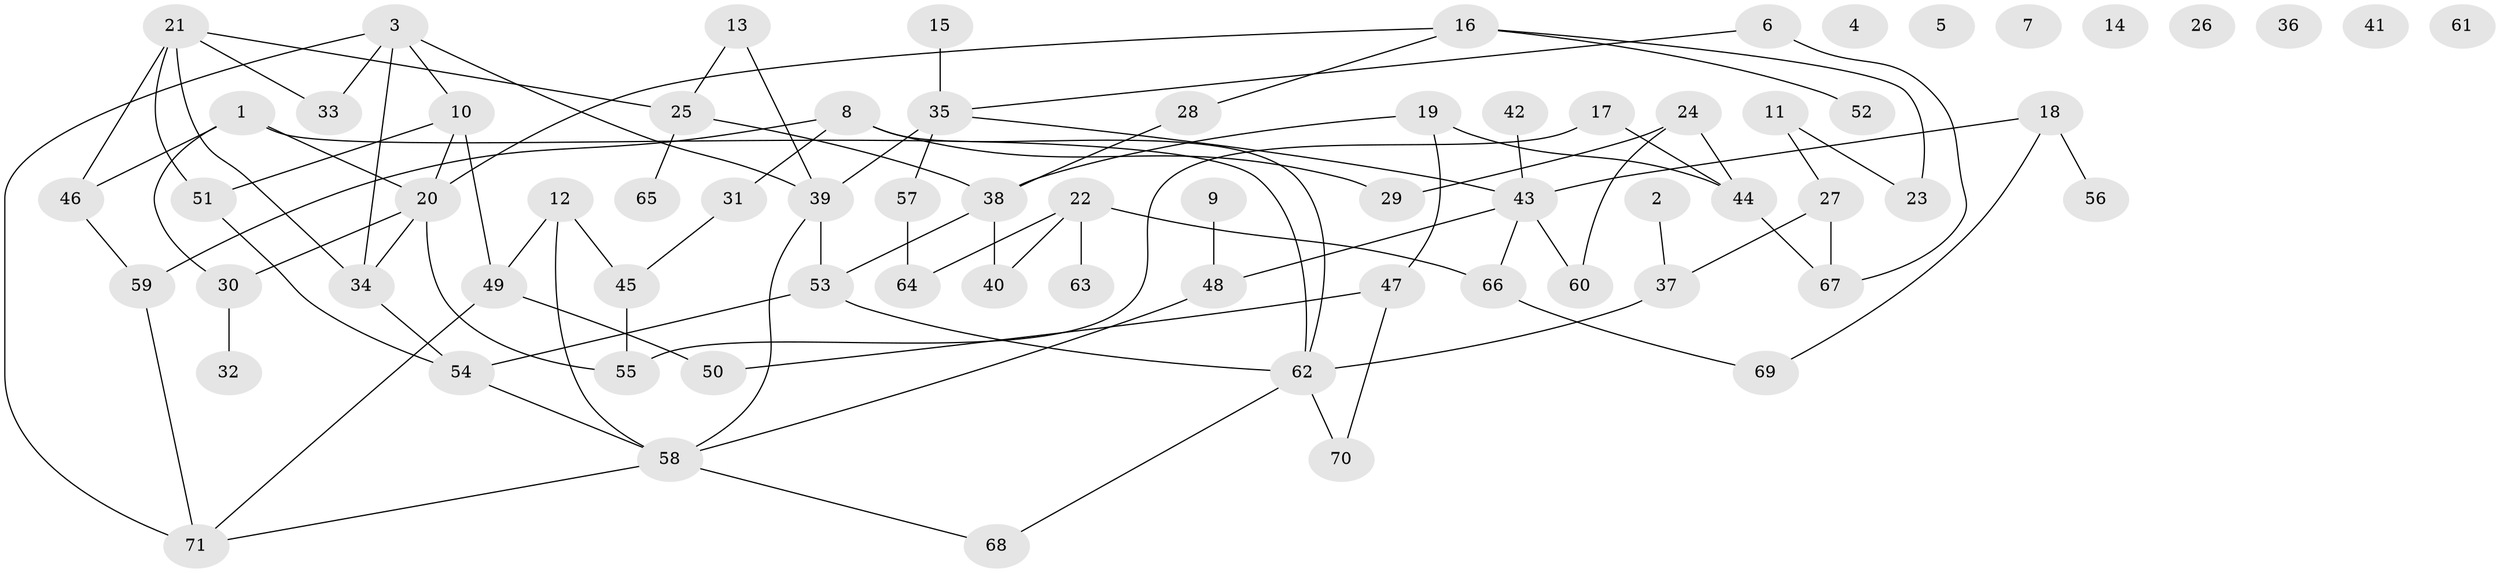 // Generated by graph-tools (version 1.1) at 2025/33/03/09/25 02:33:49]
// undirected, 71 vertices, 94 edges
graph export_dot {
graph [start="1"]
  node [color=gray90,style=filled];
  1;
  2;
  3;
  4;
  5;
  6;
  7;
  8;
  9;
  10;
  11;
  12;
  13;
  14;
  15;
  16;
  17;
  18;
  19;
  20;
  21;
  22;
  23;
  24;
  25;
  26;
  27;
  28;
  29;
  30;
  31;
  32;
  33;
  34;
  35;
  36;
  37;
  38;
  39;
  40;
  41;
  42;
  43;
  44;
  45;
  46;
  47;
  48;
  49;
  50;
  51;
  52;
  53;
  54;
  55;
  56;
  57;
  58;
  59;
  60;
  61;
  62;
  63;
  64;
  65;
  66;
  67;
  68;
  69;
  70;
  71;
  1 -- 20;
  1 -- 30;
  1 -- 46;
  1 -- 62;
  2 -- 37;
  3 -- 10;
  3 -- 33;
  3 -- 34;
  3 -- 39;
  3 -- 71;
  6 -- 35;
  6 -- 67;
  8 -- 29;
  8 -- 31;
  8 -- 59;
  8 -- 62;
  9 -- 48;
  10 -- 20;
  10 -- 49;
  10 -- 51;
  11 -- 23;
  11 -- 27;
  12 -- 45;
  12 -- 49;
  12 -- 58;
  13 -- 25;
  13 -- 39;
  15 -- 35;
  16 -- 20;
  16 -- 23;
  16 -- 28;
  16 -- 52;
  17 -- 44;
  17 -- 55;
  18 -- 43;
  18 -- 56;
  18 -- 69;
  19 -- 38;
  19 -- 44;
  19 -- 47;
  20 -- 30;
  20 -- 34;
  20 -- 55;
  21 -- 25;
  21 -- 33;
  21 -- 34;
  21 -- 46;
  21 -- 51;
  22 -- 40;
  22 -- 63;
  22 -- 64;
  22 -- 66;
  24 -- 29;
  24 -- 44;
  24 -- 60;
  25 -- 38;
  25 -- 65;
  27 -- 37;
  27 -- 67;
  28 -- 38;
  30 -- 32;
  31 -- 45;
  34 -- 54;
  35 -- 39;
  35 -- 43;
  35 -- 57;
  37 -- 62;
  38 -- 40;
  38 -- 53;
  39 -- 53;
  39 -- 58;
  42 -- 43;
  43 -- 48;
  43 -- 60;
  43 -- 66;
  44 -- 67;
  45 -- 55;
  46 -- 59;
  47 -- 50;
  47 -- 70;
  48 -- 58;
  49 -- 50;
  49 -- 71;
  51 -- 54;
  53 -- 54;
  53 -- 62;
  54 -- 58;
  57 -- 64;
  58 -- 68;
  58 -- 71;
  59 -- 71;
  62 -- 68;
  62 -- 70;
  66 -- 69;
}
